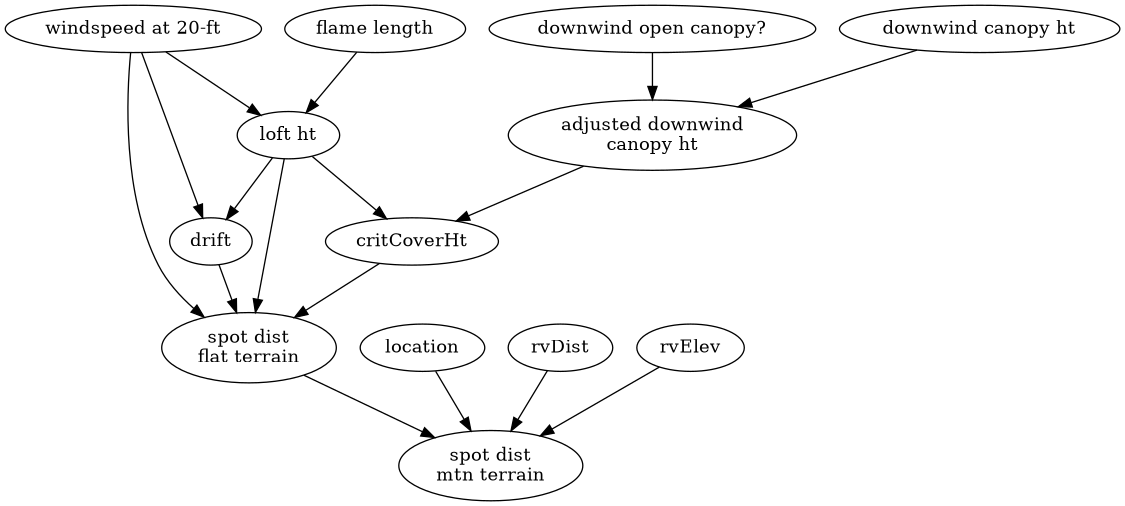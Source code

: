 digraph G {
	size = "7.5,10.0";
	u20 -> z;
	flame -> z;
	dwOpen -> adjDwCoverHt;
	dwCoverHt -> adjDwCoverHt;
	adjDwCoverHt -> critCoverHt;
	z -> critCoverHt;
	z -> drift;
	u20 -> drift;
	z -> flatDist;
	u20 -> flatDist;
	drift -> flatDist;
	critCoverHt -> flatDist;
	flatDist -> mtnDist;
	location -> mtnDist;
	rvDist -> mtnDist;
	rvElev -> mtnDist;
	
	dwOpen [label="downwind open canopy?"];
	dwCoverHt [label="downwind canopy ht"];
	adjDwCoverHt [label="adjusted downwind\ncanopy ht"];
	
	flame [label="flame length"];
	u20 [label="windspeed at 20-ft"];
	z [label="loft ht"];
	flatDist [label="spot dist\nflat terrain"];
	mtnDist [label="spot dist\nmtn terrain"];
}